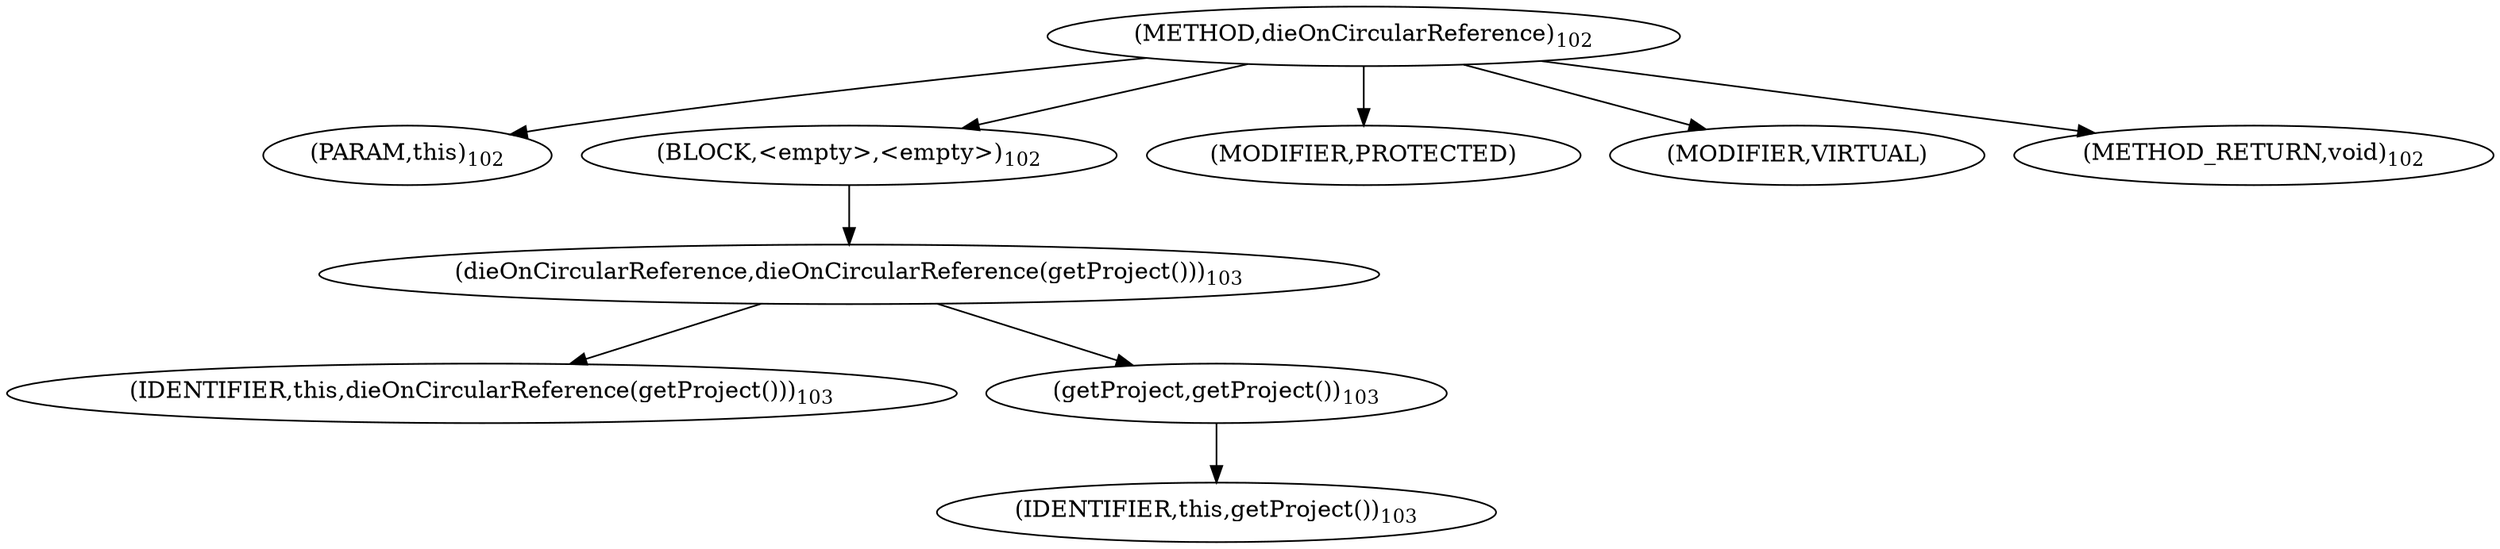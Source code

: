 digraph "dieOnCircularReference" {  
"112" [label = <(METHOD,dieOnCircularReference)<SUB>102</SUB>> ]
"9" [label = <(PARAM,this)<SUB>102</SUB>> ]
"113" [label = <(BLOCK,&lt;empty&gt;,&lt;empty&gt;)<SUB>102</SUB>> ]
"114" [label = <(dieOnCircularReference,dieOnCircularReference(getProject()))<SUB>103</SUB>> ]
"10" [label = <(IDENTIFIER,this,dieOnCircularReference(getProject()))<SUB>103</SUB>> ]
"115" [label = <(getProject,getProject())<SUB>103</SUB>> ]
"8" [label = <(IDENTIFIER,this,getProject())<SUB>103</SUB>> ]
"116" [label = <(MODIFIER,PROTECTED)> ]
"117" [label = <(MODIFIER,VIRTUAL)> ]
"118" [label = <(METHOD_RETURN,void)<SUB>102</SUB>> ]
  "112" -> "9" 
  "112" -> "113" 
  "112" -> "116" 
  "112" -> "117" 
  "112" -> "118" 
  "113" -> "114" 
  "114" -> "10" 
  "114" -> "115" 
  "115" -> "8" 
}
